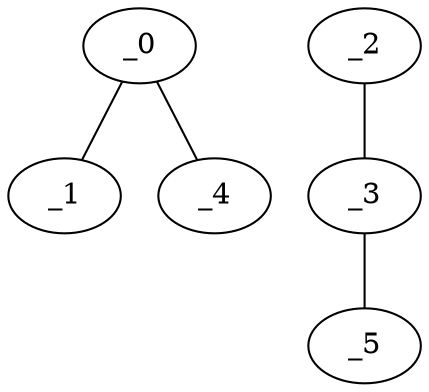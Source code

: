 graph FP1_0103 {
	_0	 [x="0.712775",
		y="2.67924"];
	_1	 [x="0.648734",
		y="0.803118"];
	_0 -- _1;
	_4	 [x="2.16545",
		y="2.83346"];
	_0 -- _4;
	_2	 [x="0.583635",
		y="1.74246"];
	_3	 [x="1.6",
		y="1.77"];
	_2 -- _3;
	_5	 [x="1.5362",
		y="2.73665"];
	_3 -- _5;
}
